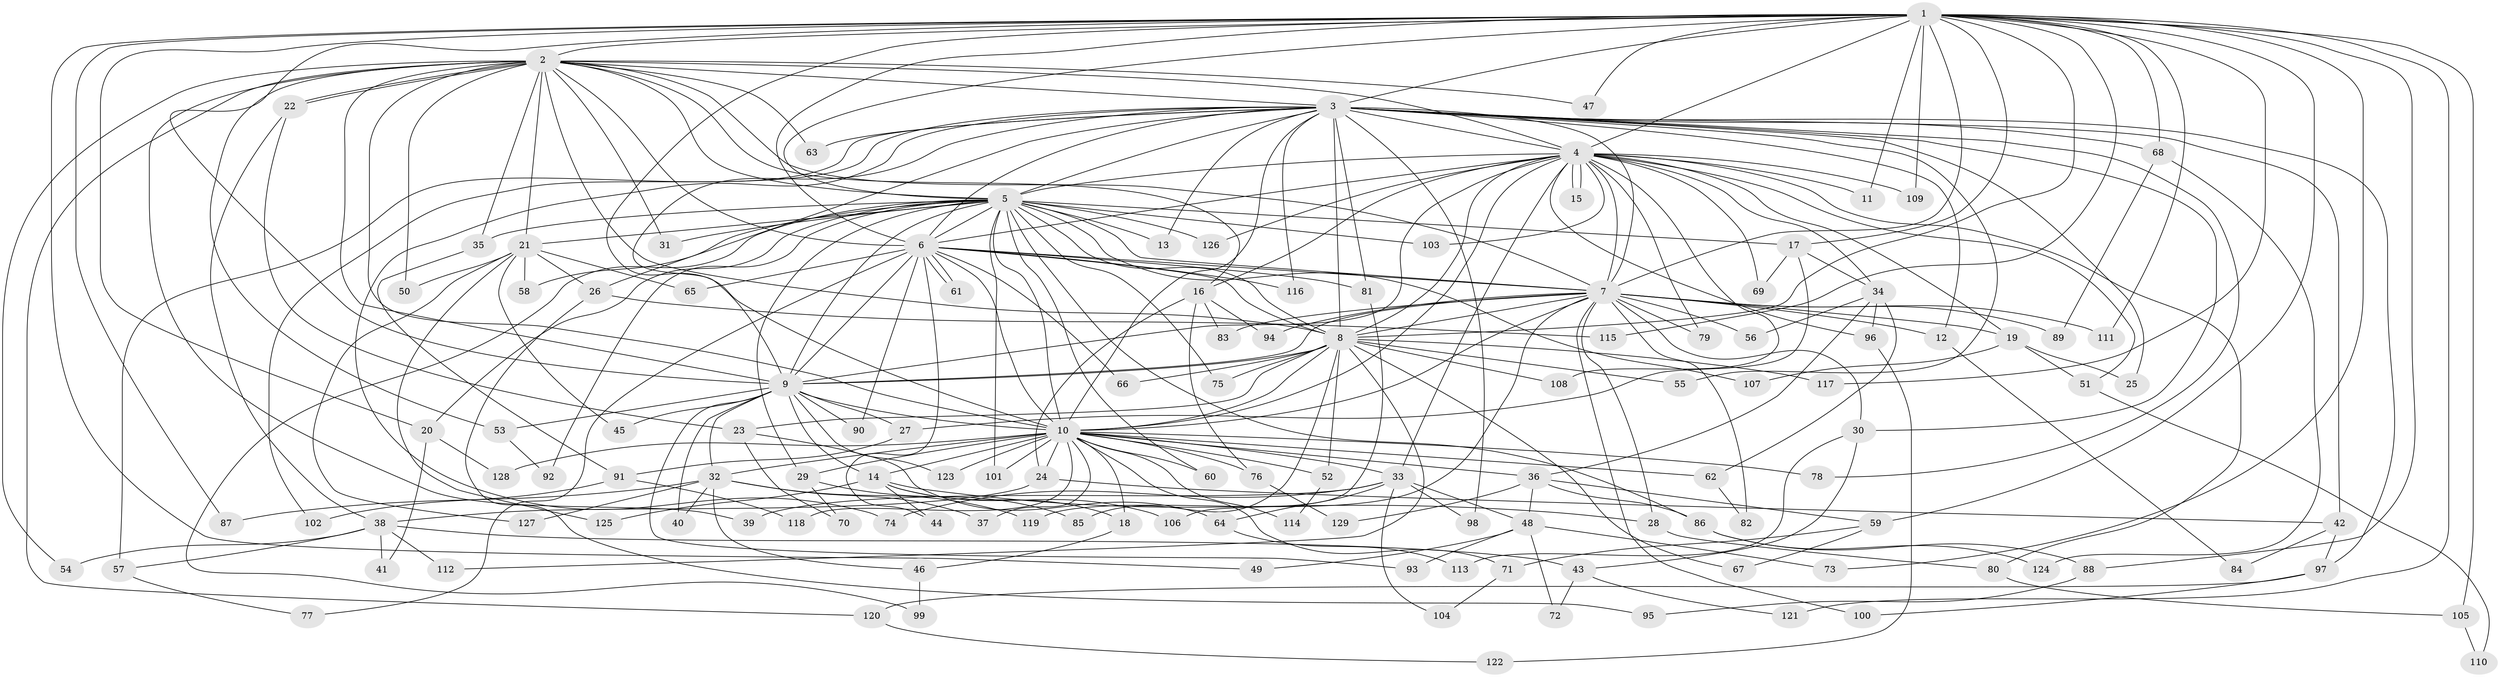 // Generated by graph-tools (version 1.1) at 2025/01/03/09/25 03:01:22]
// undirected, 129 vertices, 283 edges
graph export_dot {
graph [start="1"]
  node [color=gray90,style=filled];
  1;
  2;
  3;
  4;
  5;
  6;
  7;
  8;
  9;
  10;
  11;
  12;
  13;
  14;
  15;
  16;
  17;
  18;
  19;
  20;
  21;
  22;
  23;
  24;
  25;
  26;
  27;
  28;
  29;
  30;
  31;
  32;
  33;
  34;
  35;
  36;
  37;
  38;
  39;
  40;
  41;
  42;
  43;
  44;
  45;
  46;
  47;
  48;
  49;
  50;
  51;
  52;
  53;
  54;
  55;
  56;
  57;
  58;
  59;
  60;
  61;
  62;
  63;
  64;
  65;
  66;
  67;
  68;
  69;
  70;
  71;
  72;
  73;
  74;
  75;
  76;
  77;
  78;
  79;
  80;
  81;
  82;
  83;
  84;
  85;
  86;
  87;
  88;
  89;
  90;
  91;
  92;
  93;
  94;
  95;
  96;
  97;
  98;
  99;
  100;
  101;
  102;
  103;
  104;
  105;
  106;
  107;
  108;
  109;
  110;
  111;
  112;
  113;
  114;
  115;
  116;
  117;
  118;
  119;
  120;
  121;
  122;
  123;
  124;
  125;
  126;
  127;
  128;
  129;
  1 -- 2;
  1 -- 3;
  1 -- 4;
  1 -- 5;
  1 -- 6;
  1 -- 7;
  1 -- 8;
  1 -- 9;
  1 -- 10;
  1 -- 11;
  1 -- 17;
  1 -- 20;
  1 -- 47;
  1 -- 49;
  1 -- 59;
  1 -- 68;
  1 -- 73;
  1 -- 87;
  1 -- 88;
  1 -- 105;
  1 -- 109;
  1 -- 111;
  1 -- 115;
  1 -- 117;
  1 -- 121;
  2 -- 3;
  2 -- 4;
  2 -- 5;
  2 -- 6;
  2 -- 7;
  2 -- 8;
  2 -- 9;
  2 -- 10;
  2 -- 16;
  2 -- 21;
  2 -- 22;
  2 -- 22;
  2 -- 31;
  2 -- 35;
  2 -- 39;
  2 -- 47;
  2 -- 50;
  2 -- 53;
  2 -- 54;
  2 -- 63;
  2 -- 120;
  3 -- 4;
  3 -- 5;
  3 -- 6;
  3 -- 7;
  3 -- 8;
  3 -- 9;
  3 -- 10;
  3 -- 12;
  3 -- 13;
  3 -- 25;
  3 -- 26;
  3 -- 30;
  3 -- 42;
  3 -- 55;
  3 -- 57;
  3 -- 63;
  3 -- 68;
  3 -- 74;
  3 -- 78;
  3 -- 81;
  3 -- 97;
  3 -- 98;
  3 -- 102;
  3 -- 116;
  4 -- 5;
  4 -- 6;
  4 -- 7;
  4 -- 8;
  4 -- 9;
  4 -- 10;
  4 -- 11;
  4 -- 15;
  4 -- 15;
  4 -- 16;
  4 -- 19;
  4 -- 33;
  4 -- 34;
  4 -- 51;
  4 -- 69;
  4 -- 79;
  4 -- 80;
  4 -- 96;
  4 -- 103;
  4 -- 108;
  4 -- 109;
  4 -- 126;
  5 -- 6;
  5 -- 7;
  5 -- 8;
  5 -- 9;
  5 -- 10;
  5 -- 13;
  5 -- 17;
  5 -- 20;
  5 -- 21;
  5 -- 29;
  5 -- 31;
  5 -- 35;
  5 -- 58;
  5 -- 60;
  5 -- 75;
  5 -- 86;
  5 -- 92;
  5 -- 99;
  5 -- 101;
  5 -- 103;
  5 -- 107;
  5 -- 126;
  6 -- 7;
  6 -- 8;
  6 -- 9;
  6 -- 10;
  6 -- 44;
  6 -- 61;
  6 -- 61;
  6 -- 65;
  6 -- 66;
  6 -- 77;
  6 -- 81;
  6 -- 90;
  6 -- 116;
  7 -- 8;
  7 -- 9;
  7 -- 10;
  7 -- 12;
  7 -- 19;
  7 -- 28;
  7 -- 30;
  7 -- 56;
  7 -- 79;
  7 -- 82;
  7 -- 83;
  7 -- 89;
  7 -- 94;
  7 -- 100;
  7 -- 111;
  7 -- 119;
  8 -- 9;
  8 -- 10;
  8 -- 23;
  8 -- 52;
  8 -- 55;
  8 -- 66;
  8 -- 67;
  8 -- 75;
  8 -- 85;
  8 -- 108;
  8 -- 112;
  8 -- 117;
  9 -- 10;
  9 -- 14;
  9 -- 27;
  9 -- 32;
  9 -- 40;
  9 -- 45;
  9 -- 53;
  9 -- 90;
  9 -- 93;
  9 -- 123;
  10 -- 14;
  10 -- 18;
  10 -- 24;
  10 -- 29;
  10 -- 32;
  10 -- 33;
  10 -- 36;
  10 -- 37;
  10 -- 52;
  10 -- 60;
  10 -- 62;
  10 -- 71;
  10 -- 76;
  10 -- 78;
  10 -- 101;
  10 -- 114;
  10 -- 118;
  10 -- 123;
  10 -- 128;
  12 -- 84;
  14 -- 18;
  14 -- 28;
  14 -- 44;
  14 -- 106;
  14 -- 125;
  16 -- 24;
  16 -- 76;
  16 -- 83;
  16 -- 94;
  17 -- 27;
  17 -- 34;
  17 -- 69;
  18 -- 46;
  19 -- 25;
  19 -- 51;
  19 -- 107;
  20 -- 41;
  20 -- 128;
  21 -- 26;
  21 -- 45;
  21 -- 50;
  21 -- 58;
  21 -- 65;
  21 -- 125;
  21 -- 127;
  22 -- 23;
  22 -- 38;
  23 -- 64;
  23 -- 70;
  24 -- 38;
  24 -- 42;
  26 -- 95;
  26 -- 115;
  27 -- 91;
  28 -- 80;
  29 -- 70;
  29 -- 85;
  30 -- 43;
  30 -- 113;
  32 -- 37;
  32 -- 40;
  32 -- 46;
  32 -- 87;
  32 -- 119;
  32 -- 127;
  33 -- 39;
  33 -- 48;
  33 -- 64;
  33 -- 74;
  33 -- 98;
  33 -- 104;
  34 -- 36;
  34 -- 56;
  34 -- 62;
  34 -- 96;
  35 -- 91;
  36 -- 48;
  36 -- 59;
  36 -- 86;
  36 -- 129;
  38 -- 41;
  38 -- 43;
  38 -- 54;
  38 -- 57;
  38 -- 112;
  42 -- 84;
  42 -- 97;
  43 -- 72;
  43 -- 121;
  46 -- 99;
  48 -- 49;
  48 -- 72;
  48 -- 73;
  48 -- 93;
  51 -- 110;
  52 -- 114;
  53 -- 92;
  57 -- 77;
  59 -- 67;
  59 -- 71;
  62 -- 82;
  64 -- 113;
  68 -- 89;
  68 -- 124;
  71 -- 104;
  76 -- 129;
  80 -- 105;
  81 -- 106;
  86 -- 88;
  86 -- 124;
  88 -- 95;
  91 -- 102;
  91 -- 118;
  96 -- 122;
  97 -- 100;
  97 -- 120;
  105 -- 110;
  120 -- 122;
}
